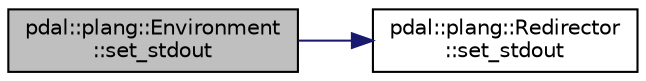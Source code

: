 digraph "pdal::plang::Environment::set_stdout"
{
  edge [fontname="Helvetica",fontsize="10",labelfontname="Helvetica",labelfontsize="10"];
  node [fontname="Helvetica",fontsize="10",shape=record];
  rankdir="LR";
  Node1 [label="pdal::plang::Environment\l::set_stdout",height=0.2,width=0.4,color="black", fillcolor="grey75", style="filled", fontcolor="black"];
  Node1 -> Node2 [color="midnightblue",fontsize="10",style="solid",fontname="Helvetica"];
  Node2 [label="pdal::plang::Redirector\l::set_stdout",height=0.2,width=0.4,color="black", fillcolor="white", style="filled",URL="$classpdal_1_1plang_1_1Redirector.html#a3409504c5072349e2dda0d2702b0b354"];
}
